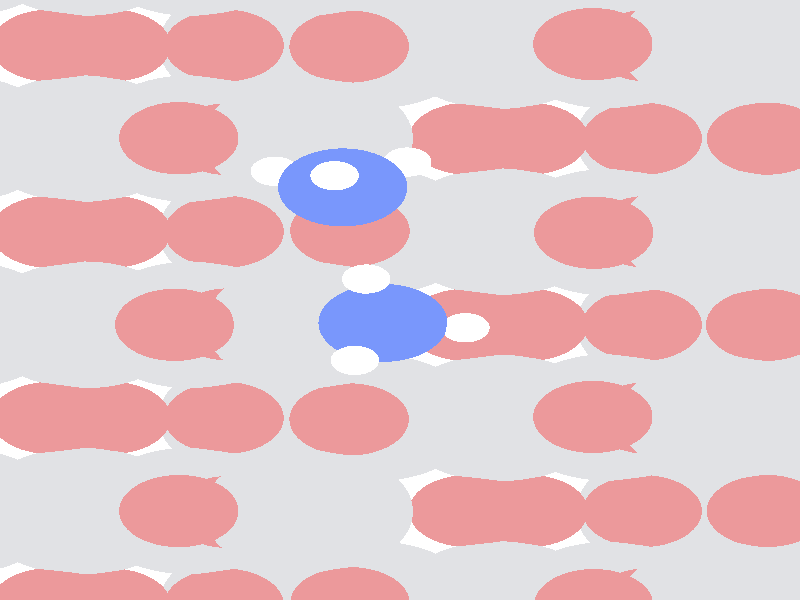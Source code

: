 #include "colors.inc"
#include "finish.inc"

global_settings {assumed_gamma 1 max_trace_level 6}
background {color White}
camera {orthographic
  right -9.91*x up 12.31*y
  direction 1.00*z
  location <0,0,50.00> look_at <0,0,0>}
light_source {<  2.00,   3.00,  125.00> color White
  area_light <0.95, 0, 0>, <0, 0.80, 0>, 5, 4
  adaptive 1 jitter}

#declare simple = finish {phong 0.7}
#declare pale = finish {ambient .5 diffuse .85 roughness .001 specular 0.200 }
#declare intermediate = finish {ambient 0.3 diffuse 0.6 specular 0.10 roughness 0.04 }
#declare vmd = finish {ambient .0 diffuse .65 phong 0.1 phong_size 40. specular 0.500 }
#declare jmol = finish {ambient .2 diffuse .6 specular 1 roughness .001 metallic}
#declare ase2 = finish {ambient 0.05 brilliance 3 diffuse 0.6 metallic specular 0.70 roughness 0.04 reflection 0.15}
#declare mj_mol = finish {ambient .00 diffuse .55 phong 0.0 phong_size 0.specular .250 roughness 0.1 brilliance 0.8 reflection 0.0 }
#declare ase3 = finish {ambient .15 brilliance 2 diffuse .6 metallic specular 1. roughness .001 reflection .0}
#declare glass = finish {ambient .05 diffuse .3 specular 1. roughness .001}
#declare glass2 = finish {ambient .0 diffuse .3 specular 1. reflection .25 roughness .001}
#declare Rcell = 0.100;
#declare Rbond = 0.100;

#macro atom(LOC, R, COL, TRANS, FIN)
  sphere{LOC, R texture{pigment{color COL transmit TRANS} finish{FIN}}}
#end
#macro constrain(LOC, R, COL, TRANS FIN)
union{torus{R, Rcell rotate 45*z texture{pigment{color COL transmit TRANS} finish{FIN}}}
      torus{R, Rcell rotate -45*z texture{pigment{color COL transmit TRANS} finish{FIN}}}
      translate LOC}
#end

atom(< -4.97,  -4.33, -12.89>, 0.74, rgb <0.84, 0.32, 0.33>, 0.0, pale) // #0 
atom(<-10.14,  -6.25, -12.89>, 0.74, rgb <0.84, 0.32, 0.33>, 0.0, pale) // #1 
atom(<-12.03,  -6.25, -12.13>, 1.30, rgb <0.75, 0.76, 0.78>, 0.0, pale) // #2 
atom(< -6.86,  -4.33, -12.13>, 1.30, rgb <0.75, 0.76, 0.78>, 0.0, pale) // #3 
atom(< -3.92,  -4.33, -11.25>, 1.30, rgb <0.75, 0.76, 0.78>, 0.0, pale) // #4 
atom(< -9.09,  -6.25, -11.25>, 1.30, rgb <0.75, 0.76, 0.78>, 0.0, pale) // #5 
atom(< -3.58,  -6.25, -11.38>, 0.74, rgb <0.84, 0.32, 0.33>, 0.0, pale) // #6 
atom(< -8.76,  -4.33, -11.38>, 0.74, rgb <0.84, 0.32, 0.33>, 0.0, pale) // #7 
atom(< -5.82,  -4.33, -10.49>, 0.74, rgb <0.84, 0.32, 0.33>, 0.0, pale) // #8 
atom(<-10.99,  -6.25, -10.49>, 0.74, rgb <0.84, 0.32, 0.33>, 0.0, pale) // #9 
atom(< -7.20,  -6.25, -12.00>, 0.74, rgb <0.84, 0.32, 0.33>, 0.0, pale) // #10 
atom(<-12.37,  -4.33, -12.00>, 0.74, rgb <0.84, 0.32, 0.33>, 0.0, pale) // #11 
atom(< -3.63,  -4.33,  -9.30>, 0.74, rgb <0.84, 0.32, 0.33>, 0.0, pale) // #12 
atom(< -8.81,  -6.25,  -9.31>, 0.74, rgb <0.84, 0.32, 0.33>, 0.0, pale) // #13 
atom(<-10.67,  -6.25,  -8.51>, 1.30, rgb <0.75, 0.76, 0.78>, 0.0, pale) // #14 
atom(< -5.50,  -4.33,  -8.51>, 1.30, rgb <0.75, 0.76, 0.78>, 0.0, pale) // #15 
atom(<-12.94,  -4.33,  -7.76>, 1.30, rgb <0.75, 0.76, 0.78>, 0.0, pale) // #16 
atom(< -7.75,  -6.26,  -7.77>, 1.30, rgb <0.75, 0.76, 0.78>, 0.0, pale) // #17 
atom(<-12.52,  -6.25,  -7.82>, 0.74, rgb <0.84, 0.32, 0.33>, 0.0, pale) // #18 
atom(< -7.34,  -4.33,  -7.84>, 0.74, rgb <0.84, 0.32, 0.33>, 0.0, pale) // #19 
atom(< -4.37,  -4.33,  -6.91>, 0.74, rgb <0.84, 0.32, 0.33>, 0.0, pale) // #20 
atom(< -9.53,  -6.24,  -6.92>, 0.74, rgb <0.84, 0.32, 0.33>, 0.0, pale) // #21 
atom(< -5.85,  -6.25,  -8.43>, 0.74, rgb <0.84, 0.32, 0.33>, 0.0, pale) // #22 
atom(<-11.03,  -4.33,  -8.42>, 0.74, rgb <0.84, 0.32, 0.33>, 0.0, pale) // #23 
atom(<-12.45,  -4.35,  -5.82>, 0.74, rgb <0.84, 0.32, 0.33>, 0.0, pale) // #24 
atom(< -7.25,  -6.24,  -5.82>, 0.74, rgb <0.84, 0.32, 0.33>, 0.0, pale) // #25 
atom(< -9.13,  -6.25,  -4.89>, 1.30, rgb <0.75, 0.76, 0.78>, 0.0, pale) // #26 
atom(< -3.97,  -4.33,  -4.87>, 1.30, rgb <0.75, 0.76, 0.78>, 0.0, pale) // #27 
atom(<-11.49,  -4.34,  -4.32>, 1.30, rgb <0.75, 0.76, 0.78>, 0.0, pale) // #28 
atom(< -6.32,  -6.25,  -4.29>, 1.30, rgb <0.75, 0.76, 0.78>, 0.0, pale) // #29 
atom(<-10.96,  -6.22,  -4.07>, 0.74, rgb <0.84, 0.32, 0.33>, 0.0, pale) // #30 
atom(< -5.81,  -4.33,  -4.07>, 0.74, rgb <0.84, 0.32, 0.33>, 0.0, pale) // #31 
atom(<-13.09,  -4.33,  -3.41>, 0.74, rgb <0.84, 0.32, 0.33>, 0.0, pale) // #32 
atom(< -7.94,  -6.26,  -3.42>, 0.74, rgb <0.84, 0.32, 0.33>, 0.0, pale) // #33 
atom(< -4.33,  -6.24,  -4.81>, 0.74, rgb <0.84, 0.32, 0.33>, 0.0, pale) // #34 
atom(< -9.49,  -4.33,  -4.85>, 0.74, rgb <0.84, 0.32, 0.33>, 0.0, pale) // #35 
atom(< -4.97,  -0.51, -12.89>, 0.74, rgb <0.84, 0.32, 0.33>, 0.0, pale) // #36 
atom(<-10.14,  -2.42, -12.89>, 0.74, rgb <0.84, 0.32, 0.33>, 0.0, pale) // #37 
atom(<-12.03,  -2.42, -12.13>, 1.30, rgb <0.75, 0.76, 0.78>, 0.0, pale) // #38 
atom(< -6.86,  -0.51, -12.13>, 1.30, rgb <0.75, 0.76, 0.78>, 0.0, pale) // #39 
atom(< -3.92,  -0.51, -11.25>, 1.30, rgb <0.75, 0.76, 0.78>, 0.0, pale) // #40 
atom(< -9.09,  -2.42, -11.25>, 1.30, rgb <0.75, 0.76, 0.78>, 0.0, pale) // #41 
atom(< -3.58,  -2.42, -11.38>, 0.74, rgb <0.84, 0.32, 0.33>, 0.0, pale) // #42 
atom(< -8.76,  -0.51, -11.38>, 0.74, rgb <0.84, 0.32, 0.33>, 0.0, pale) // #43 
atom(< -5.82,  -0.51, -10.49>, 0.74, rgb <0.84, 0.32, 0.33>, 0.0, pale) // #44 
atom(<-10.99,  -2.42, -10.49>, 0.74, rgb <0.84, 0.32, 0.33>, 0.0, pale) // #45 
atom(< -7.20,  -2.42, -12.00>, 0.74, rgb <0.84, 0.32, 0.33>, 0.0, pale) // #46 
atom(<-12.37,  -0.51, -12.00>, 0.74, rgb <0.84, 0.32, 0.33>, 0.0, pale) // #47 
atom(< -3.62,  -0.51,  -9.28>, 0.74, rgb <0.84, 0.32, 0.33>, 0.0, pale) // #48 
atom(< -8.81,  -2.42,  -9.31>, 0.74, rgb <0.84, 0.32, 0.33>, 0.0, pale) // #49 
atom(<-10.67,  -2.42,  -8.51>, 1.30, rgb <0.75, 0.76, 0.78>, 0.0, pale) // #50 
atom(< -5.44,  -0.51,  -8.49>, 1.30, rgb <0.75, 0.76, 0.78>, 0.0, pale) // #51 
atom(<-12.93,  -0.51,  -7.66>, 1.30, rgb <0.75, 0.76, 0.78>, 0.0, pale) // #52 
atom(< -7.75,  -2.41,  -7.77>, 1.30, rgb <0.75, 0.76, 0.78>, 0.0, pale) // #53 
atom(<-12.52,  -2.42,  -7.82>, 0.74, rgb <0.84, 0.32, 0.33>, 0.0, pale) // #54 
atom(< -7.34,  -0.51,  -7.83>, 0.74, rgb <0.84, 0.32, 0.33>, 0.0, pale) // #55 
atom(< -4.38,  -0.51,  -6.89>, 0.74, rgb <0.84, 0.32, 0.33>, 0.0, pale) // #56 
atom(< -9.53,  -2.43,  -6.92>, 0.74, rgb <0.84, 0.32, 0.33>, 0.0, pale) // #57 
atom(< -5.85,  -2.42,  -8.43>, 0.74, rgb <0.84, 0.32, 0.33>, 0.0, pale) // #58 
atom(<-11.02,  -0.51,  -8.40>, 0.74, rgb <0.84, 0.32, 0.33>, 0.0, pale) // #59 
atom(<-12.45,  -0.50,  -5.74>, 0.74, rgb <0.84, 0.32, 0.33>, 0.0, pale) // #60 
atom(< -7.25,  -2.42,  -5.82>, 0.74, rgb <0.84, 0.32, 0.33>, 0.0, pale) // #61 
atom(< -9.14,  -2.42,  -4.89>, 1.30, rgb <0.75, 0.76, 0.78>, 0.0, pale) // #62 
atom(< -3.91,  -0.51,  -4.81>, 1.30, rgb <0.75, 0.76, 0.78>, 0.0, pale) // #63 
atom(<-11.45,  -0.51,  -4.11>, 1.30, rgb <0.75, 0.76, 0.78>, 0.0, pale) // #64 
atom(< -6.32,  -2.41,  -4.29>, 1.30, rgb <0.75, 0.76, 0.78>, 0.0, pale) // #65 
atom(<-10.97,  -2.45,  -4.11>, 0.74, rgb <0.84, 0.32, 0.33>, 0.0, pale) // #66 
atom(< -5.81,  -0.51,  -4.06>, 0.74, rgb <0.84, 0.32, 0.33>, 0.0, pale) // #67 
atom(<-13.13,  -0.51,  -3.34>, 0.74, rgb <0.84, 0.32, 0.33>, 0.0, pale) // #68 
atom(< -7.95,  -2.40,  -3.42>, 0.74, rgb <0.84, 0.32, 0.33>, 0.0, pale) // #69 
atom(< -4.33,  -2.42,  -4.81>, 0.74, rgb <0.84, 0.32, 0.33>, 0.0, pale) // #70 
atom(< -9.52,  -0.51,  -4.87>, 0.74, rgb <0.84, 0.32, 0.33>, 0.0, pale) // #71 
atom(<-11.05,   2.31,  -0.98>, 0.80, rgb <0.19, 0.31, 0.97>, 0.0, pale) // #72 
atom(<-10.26,   2.83,  -1.34>, 0.30, rgb <1.00, 1.00, 1.00>, 0.0, pale) // #73 
atom(<-11.15,   2.55,   0.00>, 0.30, rgb <1.00, 1.00, 1.00>, 0.0, pale) // #74 
atom(<-11.90,   2.64,  -1.46>, 0.30, rgb <1.00, 1.00, 1.00>, 0.0, pale) // #75 
atom(<-10.55,  -0.47,  -2.05>, 0.80, rgb <0.19, 0.31, 0.97>, 0.0, pale) // #76 
atom(<-10.76,   0.43,  -1.58>, 0.30, rgb <1.00, 1.00, 1.00>, 0.0, pale) // #77 
atom(< -9.53,  -0.57,  -2.11>, 0.30, rgb <1.00, 1.00, 1.00>, 0.0, pale) // #78 
atom(<-10.90,  -1.24,  -1.48>, 0.30, rgb <1.00, 1.00, 1.00>, 0.0, pale) // #79 
atom(< -4.97,   3.31, -12.89>, 0.74, rgb <0.84, 0.32, 0.33>, 0.0, pale) // #80 
atom(<-10.14,   1.40, -12.89>, 0.74, rgb <0.84, 0.32, 0.33>, 0.0, pale) // #81 
atom(<-12.03,   1.40, -12.13>, 1.30, rgb <0.75, 0.76, 0.78>, 0.0, pale) // #82 
atom(< -6.86,   3.31, -12.13>, 1.30, rgb <0.75, 0.76, 0.78>, 0.0, pale) // #83 
atom(< -3.92,   3.31, -11.25>, 1.30, rgb <0.75, 0.76, 0.78>, 0.0, pale) // #84 
atom(< -9.09,   1.40, -11.25>, 1.30, rgb <0.75, 0.76, 0.78>, 0.0, pale) // #85 
atom(< -3.58,   1.40, -11.38>, 0.74, rgb <0.84, 0.32, 0.33>, 0.0, pale) // #86 
atom(< -8.76,   3.31, -11.38>, 0.74, rgb <0.84, 0.32, 0.33>, 0.0, pale) // #87 
atom(< -5.82,   3.31, -10.49>, 0.74, rgb <0.84, 0.32, 0.33>, 0.0, pale) // #88 
atom(<-10.99,   1.40, -10.49>, 0.74, rgb <0.84, 0.32, 0.33>, 0.0, pale) // #89 
atom(< -7.20,   1.40, -12.00>, 0.74, rgb <0.84, 0.32, 0.33>, 0.0, pale) // #90 
atom(<-12.37,   3.31, -12.00>, 0.74, rgb <0.84, 0.32, 0.33>, 0.0, pale) // #91 
atom(< -3.63,   3.31,  -9.30>, 0.74, rgb <0.84, 0.32, 0.33>, 0.0, pale) // #92 
atom(< -8.81,   1.40,  -9.31>, 0.74, rgb <0.84, 0.32, 0.33>, 0.0, pale) // #93 
atom(<-10.67,   1.40,  -8.51>, 1.30, rgb <0.75, 0.76, 0.78>, 0.0, pale) // #94 
atom(< -5.50,   3.31,  -8.51>, 1.30, rgb <0.75, 0.76, 0.78>, 0.0, pale) // #95 
atom(<-12.94,   3.31,  -7.76>, 1.30, rgb <0.75, 0.76, 0.78>, 0.0, pale) // #96 
atom(< -7.75,   1.39,  -7.77>, 1.30, rgb <0.75, 0.76, 0.78>, 0.0, pale) // #97 
atom(<-12.52,   1.40,  -7.82>, 0.74, rgb <0.84, 0.32, 0.33>, 0.0, pale) // #98 
atom(< -7.34,   3.31,  -7.84>, 0.74, rgb <0.84, 0.32, 0.33>, 0.0, pale) // #99 
atom(< -4.37,   3.31,  -6.91>, 0.74, rgb <0.84, 0.32, 0.33>, 0.0, pale) // #100 
atom(< -9.53,   1.41,  -6.92>, 0.74, rgb <0.84, 0.32, 0.33>, 0.0, pale) // #101 
atom(< -5.85,   1.40,  -8.43>, 0.74, rgb <0.84, 0.32, 0.33>, 0.0, pale) // #102 
atom(<-11.03,   3.31,  -8.42>, 0.74, rgb <0.84, 0.32, 0.33>, 0.0, pale) // #103 
atom(<-12.45,   3.30,  -5.82>, 0.74, rgb <0.84, 0.32, 0.33>, 0.0, pale) // #104 
atom(< -7.25,   1.40,  -5.82>, 0.74, rgb <0.84, 0.32, 0.33>, 0.0, pale) // #105 
atom(< -9.13,   1.40,  -4.89>, 1.30, rgb <0.75, 0.76, 0.78>, 0.0, pale) // #106 
atom(< -3.97,   3.31,  -4.87>, 1.30, rgb <0.75, 0.76, 0.78>, 0.0, pale) // #107 
atom(<-11.49,   3.31,  -4.32>, 1.30, rgb <0.75, 0.76, 0.78>, 0.0, pale) // #108 
atom(< -6.32,   1.39,  -4.29>, 1.30, rgb <0.75, 0.76, 0.78>, 0.0, pale) // #109 
atom(<-10.96,   1.42,  -4.07>, 0.74, rgb <0.84, 0.32, 0.33>, 0.0, pale) // #110 
atom(< -5.81,   3.31,  -4.07>, 0.74, rgb <0.84, 0.32, 0.33>, 0.0, pale) // #111 
atom(<-13.09,   3.32,  -3.41>, 0.74, rgb <0.84, 0.32, 0.33>, 0.0, pale) // #112 
atom(< -7.94,   1.38,  -3.42>, 0.74, rgb <0.84, 0.32, 0.33>, 0.0, pale) // #113 
atom(< -4.33,   1.40,  -4.81>, 0.74, rgb <0.84, 0.32, 0.33>, 0.0, pale) // #114 
atom(< -9.49,   3.31,  -4.85>, 0.74, rgb <0.84, 0.32, 0.33>, 0.0, pale) // #115 
atom(< -4.97,   7.13, -12.89>, 0.74, rgb <0.84, 0.32, 0.33>, 0.0, pale) // #116 
atom(<-10.14,   5.22, -12.89>, 0.74, rgb <0.84, 0.32, 0.33>, 0.0, pale) // #117 
atom(<-12.03,   5.22, -12.13>, 1.30, rgb <0.75, 0.76, 0.78>, 0.0, pale) // #118 
atom(< -6.86,   7.13, -12.13>, 1.30, rgb <0.75, 0.76, 0.78>, 0.0, pale) // #119 
atom(< -3.92,   7.13, -11.25>, 1.30, rgb <0.75, 0.76, 0.78>, 0.0, pale) // #120 
atom(< -9.09,   5.22, -11.25>, 1.30, rgb <0.75, 0.76, 0.78>, 0.0, pale) // #121 
atom(< -3.58,   5.22, -11.38>, 0.74, rgb <0.84, 0.32, 0.33>, 0.0, pale) // #122 
atom(< -8.76,   7.13, -11.38>, 0.74, rgb <0.84, 0.32, 0.33>, 0.0, pale) // #123 
atom(< -5.82,   7.13, -10.49>, 0.74, rgb <0.84, 0.32, 0.33>, 0.0, pale) // #124 
atom(<-10.99,   5.22, -10.49>, 0.74, rgb <0.84, 0.32, 0.33>, 0.0, pale) // #125 
atom(< -7.20,   5.22, -12.00>, 0.74, rgb <0.84, 0.32, 0.33>, 0.0, pale) // #126 
atom(<-12.37,   7.13, -12.00>, 0.74, rgb <0.84, 0.32, 0.33>, 0.0, pale) // #127 
atom(< -3.62,   7.13,  -9.28>, 0.74, rgb <0.84, 0.32, 0.33>, 0.0, pale) // #128 
atom(< -8.81,   5.23,  -9.31>, 0.74, rgb <0.84, 0.32, 0.33>, 0.0, pale) // #129 
atom(<-10.67,   5.23,  -8.51>, 1.30, rgb <0.75, 0.76, 0.78>, 0.0, pale) // #130 
atom(< -5.44,   7.13,  -8.49>, 1.30, rgb <0.75, 0.76, 0.78>, 0.0, pale) // #131 
atom(<-12.93,   7.13,  -7.66>, 1.30, rgb <0.75, 0.76, 0.78>, 0.0, pale) // #132 
atom(< -7.75,   5.23,  -7.77>, 1.30, rgb <0.75, 0.76, 0.78>, 0.0, pale) // #133 
atom(<-12.52,   5.22,  -7.82>, 0.74, rgb <0.84, 0.32, 0.33>, 0.0, pale) // #134 
atom(< -7.34,   7.13,  -7.83>, 0.74, rgb <0.84, 0.32, 0.33>, 0.0, pale) // #135 
atom(< -4.38,   7.13,  -6.89>, 0.74, rgb <0.84, 0.32, 0.33>, 0.0, pale) // #136 
atom(< -9.53,   5.21,  -6.92>, 0.74, rgb <0.84, 0.32, 0.33>, 0.0, pale) // #137 
atom(< -5.85,   5.22,  -8.43>, 0.74, rgb <0.84, 0.32, 0.33>, 0.0, pale) // #138 
atom(<-11.02,   7.13,  -8.40>, 0.74, rgb <0.84, 0.32, 0.33>, 0.0, pale) // #139 
atom(<-12.45,   7.14,  -5.74>, 0.74, rgb <0.84, 0.32, 0.33>, 0.0, pale) // #140 
atom(< -7.25,   5.22,  -5.82>, 0.74, rgb <0.84, 0.32, 0.33>, 0.0, pale) // #141 
atom(< -9.14,   5.22,  -4.89>, 1.30, rgb <0.75, 0.76, 0.78>, 0.0, pale) // #142 
atom(< -3.91,   7.13,  -4.81>, 1.30, rgb <0.75, 0.76, 0.78>, 0.0, pale) // #143 
atom(<-11.45,   7.13,  -4.11>, 1.30, rgb <0.75, 0.76, 0.78>, 0.0, pale) // #144 
atom(< -6.32,   5.24,  -4.29>, 1.30, rgb <0.75, 0.76, 0.78>, 0.0, pale) // #145 
atom(<-10.97,   5.20,  -4.11>, 0.74, rgb <0.84, 0.32, 0.33>, 0.0, pale) // #146 
atom(< -5.81,   7.14,  -4.06>, 0.74, rgb <0.84, 0.32, 0.33>, 0.0, pale) // #147 
atom(<-13.13,   7.13,  -3.34>, 0.74, rgb <0.84, 0.32, 0.33>, 0.0, pale) // #148 
atom(< -7.95,   5.25,  -3.42>, 0.74, rgb <0.84, 0.32, 0.33>, 0.0, pale) // #149 
atom(< -4.33,   5.22,  -4.81>, 0.74, rgb <0.84, 0.32, 0.33>, 0.0, pale) // #150 
atom(< -9.52,   7.14,  -4.87>, 0.74, rgb <0.84, 0.32, 0.33>, 0.0, pale) // #151 
atom(<-11.05,   9.95,  -0.98>, 0.80, rgb <0.19, 0.31, 0.97>, 0.0, pale) // #152 
atom(<-10.26,  10.48,  -1.34>, 0.30, rgb <1.00, 1.00, 1.00>, 0.0, pale) // #153 
atom(<-11.15,  10.19,   0.00>, 0.30, rgb <1.00, 1.00, 1.00>, 0.0, pale) // #154 
atom(<-11.90,  10.28,  -1.46>, 0.30, rgb <1.00, 1.00, 1.00>, 0.0, pale) // #155 
atom(<-10.55,   7.17,  -2.05>, 0.80, rgb <0.19, 0.31, 0.97>, 0.0, pale) // #156 
atom(<-10.76,   8.07,  -1.58>, 0.30, rgb <1.00, 1.00, 1.00>, 0.0, pale) // #157 
atom(< -9.53,   7.08,  -2.11>, 0.30, rgb <1.00, 1.00, 1.00>, 0.0, pale) // #158 
atom(<-10.90,   6.41,  -1.48>, 0.30, rgb <1.00, 1.00, 1.00>, 0.0, pale) // #159 
atom(<  5.37,  -4.33, -12.89>, 0.74, rgb <0.84, 0.32, 0.33>, 0.0, pale) // #160 
atom(<  0.20,  -6.25, -12.89>, 0.74, rgb <0.84, 0.32, 0.33>, 0.0, pale) // #161 
atom(< -1.69,  -6.25, -12.13>, 1.30, rgb <0.75, 0.76, 0.78>, 0.0, pale) // #162 
atom(<  3.48,  -4.33, -12.13>, 1.30, rgb <0.75, 0.76, 0.78>, 0.0, pale) // #163 
atom(<  6.42,  -4.33, -11.25>, 1.30, rgb <0.75, 0.76, 0.78>, 0.0, pale) // #164 
atom(<  1.25,  -6.25, -11.25>, 1.30, rgb <0.75, 0.76, 0.78>, 0.0, pale) // #165 
atom(<  6.76,  -6.25, -11.38>, 0.74, rgb <0.84, 0.32, 0.33>, 0.0, pale) // #166 
atom(<  1.59,  -4.33, -11.38>, 0.74, rgb <0.84, 0.32, 0.33>, 0.0, pale) // #167 
atom(<  4.53,  -4.33, -10.49>, 0.74, rgb <0.84, 0.32, 0.33>, 0.0, pale) // #168 
atom(< -0.65,  -6.25, -10.49>, 0.74, rgb <0.84, 0.32, 0.33>, 0.0, pale) // #169 
atom(<  3.14,  -6.25, -12.00>, 0.74, rgb <0.84, 0.32, 0.33>, 0.0, pale) // #170 
atom(< -2.03,  -4.33, -12.00>, 0.74, rgb <0.84, 0.32, 0.33>, 0.0, pale) // #171 
atom(<  6.71,  -4.33,  -9.30>, 0.74, rgb <0.84, 0.32, 0.33>, 0.0, pale) // #172 
atom(<  1.54,  -6.25,  -9.31>, 0.74, rgb <0.84, 0.32, 0.33>, 0.0, pale) // #173 
atom(< -0.33,  -6.25,  -8.51>, 1.30, rgb <0.75, 0.76, 0.78>, 0.0, pale) // #174 
atom(<  4.84,  -4.33,  -8.51>, 1.30, rgb <0.75, 0.76, 0.78>, 0.0, pale) // #175 
atom(< -2.60,  -4.33,  -7.76>, 1.30, rgb <0.75, 0.76, 0.78>, 0.0, pale) // #176 
atom(<  2.59,  -6.26,  -7.77>, 1.30, rgb <0.75, 0.76, 0.78>, 0.0, pale) // #177 
atom(< -2.18,  -6.25,  -7.82>, 0.74, rgb <0.84, 0.32, 0.33>, 0.0, pale) // #178 
atom(<  3.00,  -4.33,  -7.84>, 0.74, rgb <0.84, 0.32, 0.33>, 0.0, pale) // #179 
atom(<  5.97,  -4.33,  -6.91>, 0.74, rgb <0.84, 0.32, 0.33>, 0.0, pale) // #180 
atom(<  0.81,  -6.24,  -6.92>, 0.74, rgb <0.84, 0.32, 0.33>, 0.0, pale) // #181 
atom(<  4.49,  -6.25,  -8.43>, 0.74, rgb <0.84, 0.32, 0.33>, 0.0, pale) // #182 
atom(< -0.69,  -4.33,  -8.42>, 0.74, rgb <0.84, 0.32, 0.33>, 0.0, pale) // #183 
atom(< -2.11,  -4.35,  -5.82>, 0.74, rgb <0.84, 0.32, 0.33>, 0.0, pale) // #184 
atom(<  3.09,  -6.24,  -5.82>, 0.74, rgb <0.84, 0.32, 0.33>, 0.0, pale) // #185 
atom(<  1.21,  -6.25,  -4.89>, 1.30, rgb <0.75, 0.76, 0.78>, 0.0, pale) // #186 
atom(<  6.38,  -4.33,  -4.87>, 1.30, rgb <0.75, 0.76, 0.78>, 0.0, pale) // #187 
atom(< -1.14,  -4.34,  -4.32>, 1.30, rgb <0.75, 0.76, 0.78>, 0.0, pale) // #188 
atom(<  4.02,  -6.25,  -4.29>, 1.30, rgb <0.75, 0.76, 0.78>, 0.0, pale) // #189 
atom(< -0.62,  -6.22,  -4.07>, 0.74, rgb <0.84, 0.32, 0.33>, 0.0, pale) // #190 
atom(<  4.54,  -4.33,  -4.07>, 0.74, rgb <0.84, 0.32, 0.33>, 0.0, pale) // #191 
atom(< -2.74,  -4.33,  -3.41>, 0.74, rgb <0.84, 0.32, 0.33>, 0.0, pale) // #192 
atom(<  2.40,  -6.26,  -3.42>, 0.74, rgb <0.84, 0.32, 0.33>, 0.0, pale) // #193 
atom(<  6.01,  -6.24,  -4.81>, 0.74, rgb <0.84, 0.32, 0.33>, 0.0, pale) // #194 
atom(<  0.85,  -4.33,  -4.85>, 0.74, rgb <0.84, 0.32, 0.33>, 0.0, pale) // #195 
atom(<  5.37,  -0.51, -12.89>, 0.74, rgb <0.84, 0.32, 0.33>, 0.0, pale) // #196 
atom(<  0.20,  -2.42, -12.89>, 0.74, rgb <0.84, 0.32, 0.33>, 0.0, pale) // #197 
atom(< -1.69,  -2.42, -12.13>, 1.30, rgb <0.75, 0.76, 0.78>, 0.0, pale) // #198 
atom(<  3.48,  -0.51, -12.13>, 1.30, rgb <0.75, 0.76, 0.78>, 0.0, pale) // #199 
atom(<  6.42,  -0.51, -11.25>, 1.30, rgb <0.75, 0.76, 0.78>, 0.0, pale) // #200 
atom(<  1.25,  -2.42, -11.25>, 1.30, rgb <0.75, 0.76, 0.78>, 0.0, pale) // #201 
atom(<  6.76,  -2.42, -11.38>, 0.74, rgb <0.84, 0.32, 0.33>, 0.0, pale) // #202 
atom(<  1.59,  -0.51, -11.38>, 0.74, rgb <0.84, 0.32, 0.33>, 0.0, pale) // #203 
atom(<  4.53,  -0.51, -10.49>, 0.74, rgb <0.84, 0.32, 0.33>, 0.0, pale) // #204 
atom(< -0.65,  -2.42, -10.49>, 0.74, rgb <0.84, 0.32, 0.33>, 0.0, pale) // #205 
atom(<  3.14,  -2.42, -12.00>, 0.74, rgb <0.84, 0.32, 0.33>, 0.0, pale) // #206 
atom(< -2.03,  -0.51, -12.00>, 0.74, rgb <0.84, 0.32, 0.33>, 0.0, pale) // #207 
atom(<  6.72,  -0.51,  -9.28>, 0.74, rgb <0.84, 0.32, 0.33>, 0.0, pale) // #208 
atom(<  1.54,  -2.42,  -9.31>, 0.74, rgb <0.84, 0.32, 0.33>, 0.0, pale) // #209 
atom(< -0.33,  -2.42,  -8.51>, 1.30, rgb <0.75, 0.76, 0.78>, 0.0, pale) // #210 
atom(<  4.90,  -0.51,  -8.49>, 1.30, rgb <0.75, 0.76, 0.78>, 0.0, pale) // #211 
atom(< -2.58,  -0.51,  -7.66>, 1.30, rgb <0.75, 0.76, 0.78>, 0.0, pale) // #212 
atom(<  2.59,  -2.41,  -7.77>, 1.30, rgb <0.75, 0.76, 0.78>, 0.0, pale) // #213 
atom(< -2.18,  -2.42,  -7.82>, 0.74, rgb <0.84, 0.32, 0.33>, 0.0, pale) // #214 
atom(<  3.00,  -0.51,  -7.83>, 0.74, rgb <0.84, 0.32, 0.33>, 0.0, pale) // #215 
atom(<  5.96,  -0.51,  -6.89>, 0.74, rgb <0.84, 0.32, 0.33>, 0.0, pale) // #216 
atom(<  0.81,  -2.43,  -6.92>, 0.74, rgb <0.84, 0.32, 0.33>, 0.0, pale) // #217 
atom(<  4.50,  -2.42,  -8.43>, 0.74, rgb <0.84, 0.32, 0.33>, 0.0, pale) // #218 
atom(< -0.68,  -0.51,  -8.40>, 0.74, rgb <0.84, 0.32, 0.33>, 0.0, pale) // #219 
atom(< -2.11,  -0.50,  -5.74>, 0.74, rgb <0.84, 0.32, 0.33>, 0.0, pale) // #220 
atom(<  3.09,  -2.42,  -5.82>, 0.74, rgb <0.84, 0.32, 0.33>, 0.0, pale) // #221 
atom(<  1.21,  -2.42,  -4.89>, 1.30, rgb <0.75, 0.76, 0.78>, 0.0, pale) // #222 
atom(<  6.43,  -0.51,  -4.81>, 1.30, rgb <0.75, 0.76, 0.78>, 0.0, pale) // #223 
atom(< -1.11,  -0.51,  -4.11>, 1.30, rgb <0.75, 0.76, 0.78>, 0.0, pale) // #224 
atom(<  4.02,  -2.41,  -4.29>, 1.30, rgb <0.75, 0.76, 0.78>, 0.0, pale) // #225 
atom(< -0.63,  -2.45,  -4.11>, 0.74, rgb <0.84, 0.32, 0.33>, 0.0, pale) // #226 
atom(<  4.53,  -0.51,  -4.06>, 0.74, rgb <0.84, 0.32, 0.33>, 0.0, pale) // #227 
atom(< -2.79,  -0.51,  -3.34>, 0.74, rgb <0.84, 0.32, 0.33>, 0.0, pale) // #228 
atom(<  2.39,  -2.40,  -3.42>, 0.74, rgb <0.84, 0.32, 0.33>, 0.0, pale) // #229 
atom(<  6.01,  -2.42,  -4.81>, 0.74, rgb <0.84, 0.32, 0.33>, 0.0, pale) // #230 
atom(<  0.82,  -0.51,  -4.87>, 0.74, rgb <0.84, 0.32, 0.33>, 0.0, pale) // #231 
atom(< -0.71,   2.31,  -0.98>, 0.80, rgb <0.19, 0.31, 0.97>, 0.0, pale) // #232 
atom(<  0.09,   2.83,  -1.34>, 0.30, rgb <1.00, 1.00, 1.00>, 0.0, pale) // #233 
atom(< -0.81,   2.55,   0.00>, 0.30, rgb <1.00, 1.00, 1.00>, 0.0, pale) // #234 
atom(< -1.55,   2.64,  -1.46>, 0.30, rgb <1.00, 1.00, 1.00>, 0.0, pale) // #235 
atom(< -0.21,  -0.47,  -2.05>, 0.80, rgb <0.19, 0.31, 0.97>, 0.0, pale) // #236 
atom(< -0.42,   0.43,  -1.58>, 0.30, rgb <1.00, 1.00, 1.00>, 0.0, pale) // #237 
atom(<  0.81,  -0.57,  -2.11>, 0.30, rgb <1.00, 1.00, 1.00>, 0.0, pale) // #238 
atom(< -0.56,  -1.24,  -1.48>, 0.30, rgb <1.00, 1.00, 1.00>, 0.0, pale) // #239 
atom(<  5.37,   3.31, -12.89>, 0.74, rgb <0.84, 0.32, 0.33>, 0.0, pale) // #240 
atom(<  0.20,   1.40, -12.89>, 0.74, rgb <0.84, 0.32, 0.33>, 0.0, pale) // #241 
atom(< -1.69,   1.40, -12.13>, 1.30, rgb <0.75, 0.76, 0.78>, 0.0, pale) // #242 
atom(<  3.48,   3.31, -12.13>, 1.30, rgb <0.75, 0.76, 0.78>, 0.0, pale) // #243 
atom(<  6.42,   3.31, -11.25>, 1.30, rgb <0.75, 0.76, 0.78>, 0.0, pale) // #244 
atom(<  1.25,   1.40, -11.25>, 1.30, rgb <0.75, 0.76, 0.78>, 0.0, pale) // #245 
atom(<  6.76,   1.40, -11.38>, 0.74, rgb <0.84, 0.32, 0.33>, 0.0, pale) // #246 
atom(<  1.59,   3.31, -11.38>, 0.74, rgb <0.84, 0.32, 0.33>, 0.0, pale) // #247 
atom(<  4.53,   3.31, -10.49>, 0.74, rgb <0.84, 0.32, 0.33>, 0.0, pale) // #248 
atom(< -0.65,   1.40, -10.49>, 0.74, rgb <0.84, 0.32, 0.33>, 0.0, pale) // #249 
atom(<  3.14,   1.40, -12.00>, 0.74, rgb <0.84, 0.32, 0.33>, 0.0, pale) // #250 
atom(< -2.03,   3.31, -12.00>, 0.74, rgb <0.84, 0.32, 0.33>, 0.0, pale) // #251 
atom(<  6.71,   3.31,  -9.30>, 0.74, rgb <0.84, 0.32, 0.33>, 0.0, pale) // #252 
atom(<  1.54,   1.40,  -9.31>, 0.74, rgb <0.84, 0.32, 0.33>, 0.0, pale) // #253 
atom(< -0.33,   1.40,  -8.51>, 1.30, rgb <0.75, 0.76, 0.78>, 0.0, pale) // #254 
atom(<  4.84,   3.31,  -8.51>, 1.30, rgb <0.75, 0.76, 0.78>, 0.0, pale) // #255 
atom(< -2.60,   3.31,  -7.76>, 1.30, rgb <0.75, 0.76, 0.78>, 0.0, pale) // #256 
atom(<  2.59,   1.39,  -7.77>, 1.30, rgb <0.75, 0.76, 0.78>, 0.0, pale) // #257 
atom(< -2.18,   1.40,  -7.82>, 0.74, rgb <0.84, 0.32, 0.33>, 0.0, pale) // #258 
atom(<  3.00,   3.31,  -7.84>, 0.74, rgb <0.84, 0.32, 0.33>, 0.0, pale) // #259 
atom(<  5.97,   3.31,  -6.91>, 0.74, rgb <0.84, 0.32, 0.33>, 0.0, pale) // #260 
atom(<  0.81,   1.41,  -6.92>, 0.74, rgb <0.84, 0.32, 0.33>, 0.0, pale) // #261 
atom(<  4.49,   1.40,  -8.43>, 0.74, rgb <0.84, 0.32, 0.33>, 0.0, pale) // #262 
atom(< -0.69,   3.31,  -8.42>, 0.74, rgb <0.84, 0.32, 0.33>, 0.0, pale) // #263 
atom(< -2.11,   3.30,  -5.82>, 0.74, rgb <0.84, 0.32, 0.33>, 0.0, pale) // #264 
atom(<  3.09,   1.40,  -5.82>, 0.74, rgb <0.84, 0.32, 0.33>, 0.0, pale) // #265 
atom(<  1.21,   1.40,  -4.89>, 1.30, rgb <0.75, 0.76, 0.78>, 0.0, pale) // #266 
atom(<  6.38,   3.31,  -4.87>, 1.30, rgb <0.75, 0.76, 0.78>, 0.0, pale) // #267 
atom(< -1.14,   3.31,  -4.32>, 1.30, rgb <0.75, 0.76, 0.78>, 0.0, pale) // #268 
atom(<  4.02,   1.39,  -4.29>, 1.30, rgb <0.75, 0.76, 0.78>, 0.0, pale) // #269 
atom(< -0.62,   1.42,  -4.07>, 0.74, rgb <0.84, 0.32, 0.33>, 0.0, pale) // #270 
atom(<  4.54,   3.31,  -4.07>, 0.74, rgb <0.84, 0.32, 0.33>, 0.0, pale) // #271 
atom(< -2.74,   3.32,  -3.41>, 0.74, rgb <0.84, 0.32, 0.33>, 0.0, pale) // #272 
atom(<  2.40,   1.38,  -3.42>, 0.74, rgb <0.84, 0.32, 0.33>, 0.0, pale) // #273 
atom(<  6.01,   1.40,  -4.81>, 0.74, rgb <0.84, 0.32, 0.33>, 0.0, pale) // #274 
atom(<  0.85,   3.31,  -4.85>, 0.74, rgb <0.84, 0.32, 0.33>, 0.0, pale) // #275 
atom(<  5.37,   7.13, -12.89>, 0.74, rgb <0.84, 0.32, 0.33>, 0.0, pale) // #276 
atom(<  0.20,   5.22, -12.89>, 0.74, rgb <0.84, 0.32, 0.33>, 0.0, pale) // #277 
atom(< -1.69,   5.22, -12.13>, 1.30, rgb <0.75, 0.76, 0.78>, 0.0, pale) // #278 
atom(<  3.48,   7.13, -12.13>, 1.30, rgb <0.75, 0.76, 0.78>, 0.0, pale) // #279 
atom(<  6.42,   7.13, -11.25>, 1.30, rgb <0.75, 0.76, 0.78>, 0.0, pale) // #280 
atom(<  1.25,   5.22, -11.25>, 1.30, rgb <0.75, 0.76, 0.78>, 0.0, pale) // #281 
atom(<  6.76,   5.22, -11.38>, 0.74, rgb <0.84, 0.32, 0.33>, 0.0, pale) // #282 
atom(<  1.59,   7.13, -11.38>, 0.74, rgb <0.84, 0.32, 0.33>, 0.0, pale) // #283 
atom(<  4.53,   7.13, -10.49>, 0.74, rgb <0.84, 0.32, 0.33>, 0.0, pale) // #284 
atom(< -0.65,   5.22, -10.49>, 0.74, rgb <0.84, 0.32, 0.33>, 0.0, pale) // #285 
atom(<  3.14,   5.22, -12.00>, 0.74, rgb <0.84, 0.32, 0.33>, 0.0, pale) // #286 
atom(< -2.03,   7.13, -12.00>, 0.74, rgb <0.84, 0.32, 0.33>, 0.0, pale) // #287 
atom(<  6.72,   7.13,  -9.28>, 0.74, rgb <0.84, 0.32, 0.33>, 0.0, pale) // #288 
atom(<  1.54,   5.23,  -9.31>, 0.74, rgb <0.84, 0.32, 0.33>, 0.0, pale) // #289 
atom(< -0.33,   5.23,  -8.51>, 1.30, rgb <0.75, 0.76, 0.78>, 0.0, pale) // #290 
atom(<  4.90,   7.13,  -8.49>, 1.30, rgb <0.75, 0.76, 0.78>, 0.0, pale) // #291 
atom(< -2.58,   7.13,  -7.66>, 1.30, rgb <0.75, 0.76, 0.78>, 0.0, pale) // #292 
atom(<  2.59,   5.23,  -7.77>, 1.30, rgb <0.75, 0.76, 0.78>, 0.0, pale) // #293 
atom(< -2.18,   5.22,  -7.82>, 0.74, rgb <0.84, 0.32, 0.33>, 0.0, pale) // #294 
atom(<  3.00,   7.13,  -7.83>, 0.74, rgb <0.84, 0.32, 0.33>, 0.0, pale) // #295 
atom(<  5.96,   7.13,  -6.89>, 0.74, rgb <0.84, 0.32, 0.33>, 0.0, pale) // #296 
atom(<  0.81,   5.21,  -6.92>, 0.74, rgb <0.84, 0.32, 0.33>, 0.0, pale) // #297 
atom(<  4.50,   5.22,  -8.43>, 0.74, rgb <0.84, 0.32, 0.33>, 0.0, pale) // #298 
atom(< -0.68,   7.13,  -8.40>, 0.74, rgb <0.84, 0.32, 0.33>, 0.0, pale) // #299 
atom(< -2.11,   7.14,  -5.74>, 0.74, rgb <0.84, 0.32, 0.33>, 0.0, pale) // #300 
atom(<  3.09,   5.22,  -5.82>, 0.74, rgb <0.84, 0.32, 0.33>, 0.0, pale) // #301 
atom(<  1.21,   5.22,  -4.89>, 1.30, rgb <0.75, 0.76, 0.78>, 0.0, pale) // #302 
atom(<  6.43,   7.13,  -4.81>, 1.30, rgb <0.75, 0.76, 0.78>, 0.0, pale) // #303 
atom(< -1.11,   7.13,  -4.11>, 1.30, rgb <0.75, 0.76, 0.78>, 0.0, pale) // #304 
atom(<  4.02,   5.24,  -4.29>, 1.30, rgb <0.75, 0.76, 0.78>, 0.0, pale) // #305 
atom(< -0.63,   5.20,  -4.11>, 0.74, rgb <0.84, 0.32, 0.33>, 0.0, pale) // #306 
atom(<  4.53,   7.14,  -4.06>, 0.74, rgb <0.84, 0.32, 0.33>, 0.0, pale) // #307 
atom(< -2.79,   7.13,  -3.34>, 0.74, rgb <0.84, 0.32, 0.33>, 0.0, pale) // #308 
atom(<  2.39,   5.25,  -3.42>, 0.74, rgb <0.84, 0.32, 0.33>, 0.0, pale) // #309 
atom(<  6.01,   5.22,  -4.81>, 0.74, rgb <0.84, 0.32, 0.33>, 0.0, pale) // #310 
atom(<  0.82,   7.14,  -4.87>, 0.74, rgb <0.84, 0.32, 0.33>, 0.0, pale) // #311 
